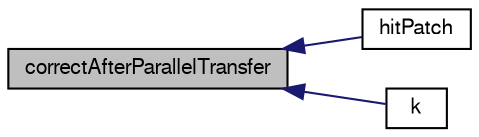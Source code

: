 digraph "correctAfterParallelTransfer"
{
  bgcolor="transparent";
  edge [fontname="FreeSans",fontsize="10",labelfontname="FreeSans",labelfontsize="10"];
  node [fontname="FreeSans",fontsize="10",shape=record];
  rankdir="LR";
  Node395 [label="correctAfterParallelTransfer",height=0.2,width=0.4,color="black", fillcolor="grey75", style="filled", fontcolor="black"];
  Node395 -> Node396 [dir="back",color="midnightblue",fontsize="10",style="solid",fontname="FreeSans"];
  Node396 [label="hitPatch",height=0.2,width=0.4,color="black",URL="$a24698.html#a4dc581daa10355d4708c2a58310f849b",tooltip="Overridable function to handle the particle hitting a polyPatch. "];
  Node395 -> Node397 [dir="back",color="midnightblue",fontsize="10",style="solid",fontname="FreeSans"];
  Node397 [label="k",height=0.2,width=0.4,color="black",URL="$a24698.html#ae8d32e946c0ca8f79aec3e62fad29dd7",tooltip="transported label "];
}
